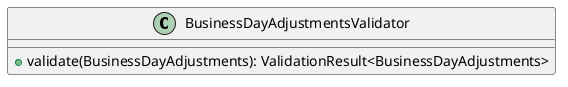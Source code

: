 @startuml

    class BusinessDayAdjustmentsValidator [[BusinessDayAdjustmentsValidator.html]] {
        +validate(BusinessDayAdjustments): ValidationResult<BusinessDayAdjustments>
    }

@enduml
